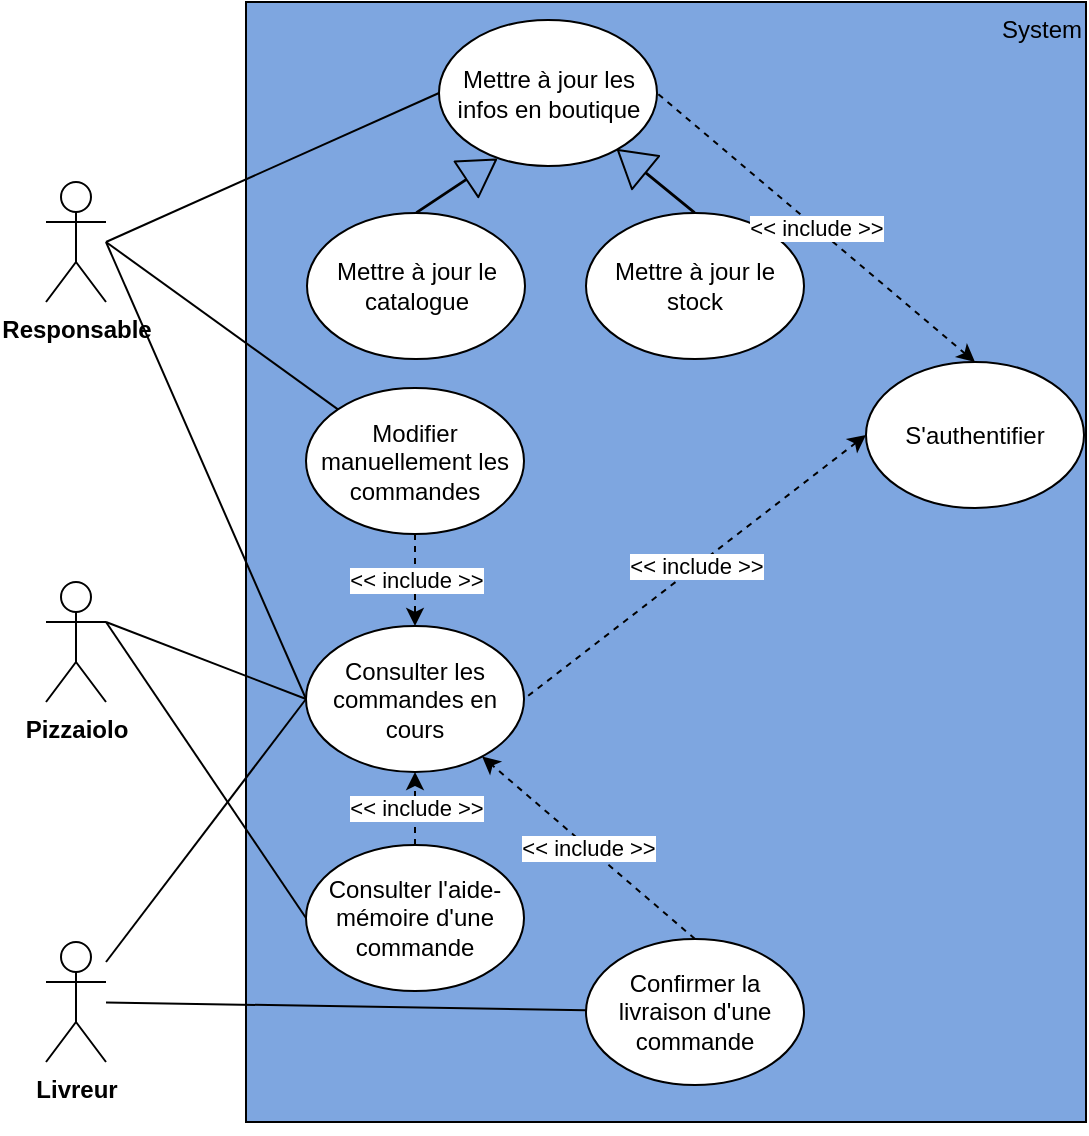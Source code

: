 <mxfile version="10.6.2" type="device"><diagram id="oaO7WMQkca77Y67mfOI-" name="Page-1"><mxGraphModel dx="1874" dy="937" grid="1" gridSize="10" guides="1" tooltips="1" connect="1" arrows="1" fold="1" page="1" pageScale="1" pageWidth="827" pageHeight="1169" math="0" shadow="0"><root><mxCell id="0"/><mxCell id="1" parent="0"/><mxCell id="PDg_qJi8dnUgFGWDyUM6-1" value="&lt;div style=&quot;text-align: left&quot;&gt;&lt;span&gt;System&lt;/span&gt;&lt;/div&gt;" style="whiteSpace=wrap;html=1;horizontal=1;fillColor=#7EA6E0;verticalAlign=top;labelPosition=center;verticalLabelPosition=middle;align=right;spacingLeft=325;" vertex="1" parent="1"><mxGeometry x="220" y="100" width="420" height="560" as="geometry"/></mxCell><mxCell id="PDg_qJi8dnUgFGWDyUM6-2" value="&lt;b&gt;Responsable&lt;/b&gt;&lt;br&gt;" style="shape=umlActor;verticalLabelPosition=bottom;labelBackgroundColor=#ffffff;verticalAlign=top;html=1;outlineConnect=0;" vertex="1" parent="1"><mxGeometry x="120" y="190" width="30" height="60" as="geometry"/></mxCell><mxCell id="PDg_qJi8dnUgFGWDyUM6-3" value="&lt;b&gt;Pizzaiolo&lt;/b&gt;" style="shape=umlActor;verticalLabelPosition=bottom;labelBackgroundColor=#ffffff;verticalAlign=top;html=1;outlineConnect=0;" vertex="1" parent="1"><mxGeometry x="120" y="390" width="30" height="60" as="geometry"/></mxCell><mxCell id="PDg_qJi8dnUgFGWDyUM6-4" value="&lt;b&gt;Livreur&lt;br&gt;&lt;/b&gt;&lt;br&gt;" style="shape=umlActor;verticalLabelPosition=bottom;labelBackgroundColor=#ffffff;verticalAlign=top;html=1;outlineConnect=0;" vertex="1" parent="1"><mxGeometry x="120" y="570" width="30" height="60" as="geometry"/></mxCell><mxCell id="PDg_qJi8dnUgFGWDyUM6-5" value="Consulter les commandes en cours" style="ellipse;whiteSpace=wrap;html=1;" vertex="1" parent="1"><mxGeometry x="250" y="412" width="109" height="73" as="geometry"/></mxCell><mxCell id="PDg_qJi8dnUgFGWDyUM6-6" value="&amp;lt;&amp;lt; include &amp;gt;&amp;gt;" style="endArrow=classic;html=1;dashed=1;exitX=0.5;exitY=0;exitDx=0;exitDy=0;" edge="1" parent="1" source="PDg_qJi8dnUgFGWDyUM6-9" target="PDg_qJi8dnUgFGWDyUM6-5"><mxGeometry width="50" height="50" relative="1" as="geometry"><mxPoint x="359" y="601.5" as="sourcePoint"/><mxPoint x="816.882" y="115.5" as="targetPoint"/></mxGeometry></mxCell><mxCell id="PDg_qJi8dnUgFGWDyUM6-7" value="Consulter l'aide-mémoire d'une commande" style="ellipse;whiteSpace=wrap;html=1;" vertex="1" parent="1"><mxGeometry x="250" y="521.5" width="109" height="73" as="geometry"/></mxCell><mxCell id="PDg_qJi8dnUgFGWDyUM6-9" value="Confirmer la livraison d'une commande&lt;br&gt;" style="ellipse;whiteSpace=wrap;html=1;" vertex="1" parent="1"><mxGeometry x="390" y="568.5" width="109" height="73" as="geometry"/></mxCell><mxCell id="PDg_qJi8dnUgFGWDyUM6-11" value="Mettre à jour le catalogue" style="ellipse;whiteSpace=wrap;html=1;" vertex="1" parent="1"><mxGeometry x="250.5" y="205.5" width="109" height="73" as="geometry"/></mxCell><mxCell id="PDg_qJi8dnUgFGWDyUM6-12" value="Mettre à jour les infos en boutique&lt;br&gt;" style="ellipse;whiteSpace=wrap;html=1;" vertex="1" parent="1"><mxGeometry x="316.5" y="109" width="109" height="73" as="geometry"/></mxCell><mxCell id="PDg_qJi8dnUgFGWDyUM6-13" value="" style="endArrow=none;html=1;endFill=0;entryX=0;entryY=0.5;entryDx=0;entryDy=0;" edge="1" parent="1" target="PDg_qJi8dnUgFGWDyUM6-12"><mxGeometry width="50" height="50" relative="1" as="geometry"><mxPoint x="150" y="220" as="sourcePoint"/><mxPoint x="290" y="223.167" as="targetPoint"/></mxGeometry></mxCell><mxCell id="PDg_qJi8dnUgFGWDyUM6-18" value="&amp;lt;&amp;lt; include &amp;gt;&amp;gt;" style="endArrow=classic;html=1;dashed=1;exitX=0.5;exitY=0;exitDx=0;exitDy=0;entryX=0.5;entryY=1;entryDx=0;entryDy=0;" edge="1" parent="1" source="PDg_qJi8dnUgFGWDyUM6-7" target="PDg_qJi8dnUgFGWDyUM6-5"><mxGeometry width="50" height="50" relative="1" as="geometry"><mxPoint x="465" y="494" as="sourcePoint"/><mxPoint x="359.841" y="447.252" as="targetPoint"/></mxGeometry></mxCell><mxCell id="PDg_qJi8dnUgFGWDyUM6-20" value="" style="endArrow=none;html=1;endFill=0;entryX=0;entryY=0.5;entryDx=0;entryDy=0;" edge="1" parent="1" target="PDg_qJi8dnUgFGWDyUM6-7"><mxGeometry width="50" height="50" relative="1" as="geometry"><mxPoint x="150" y="410" as="sourcePoint"/><mxPoint x="271" y="309" as="targetPoint"/></mxGeometry></mxCell><mxCell id="PDg_qJi8dnUgFGWDyUM6-21" value="" style="endArrow=none;html=1;endFill=0;" edge="1" parent="1" source="PDg_qJi8dnUgFGWDyUM6-4" target="PDg_qJi8dnUgFGWDyUM6-9"><mxGeometry width="50" height="50" relative="1" as="geometry"><mxPoint x="160" y="400" as="sourcePoint"/><mxPoint x="260" y="537" as="targetPoint"/></mxGeometry></mxCell><mxCell id="PDg_qJi8dnUgFGWDyUM6-22" value="" style="endArrow=none;html=1;endFill=0;entryX=0;entryY=0.5;entryDx=0;entryDy=0;" edge="1" parent="1" target="PDg_qJi8dnUgFGWDyUM6-5"><mxGeometry width="50" height="50" relative="1" as="geometry"><mxPoint x="150" y="410" as="sourcePoint"/><mxPoint x="260" y="537" as="targetPoint"/></mxGeometry></mxCell><mxCell id="PDg_qJi8dnUgFGWDyUM6-23" value="" style="endArrow=none;html=1;endFill=0;entryX=0;entryY=0.5;entryDx=0;entryDy=0;" edge="1" parent="1" target="PDg_qJi8dnUgFGWDyUM6-5"><mxGeometry width="50" height="50" relative="1" as="geometry"><mxPoint x="150" y="580" as="sourcePoint"/><mxPoint x="423" y="617" as="targetPoint"/></mxGeometry></mxCell><mxCell id="PDg_qJi8dnUgFGWDyUM6-24" value="" style="endArrow=none;html=1;endFill=0;entryX=0;entryY=0.5;entryDx=0;entryDy=0;" edge="1" parent="1" target="PDg_qJi8dnUgFGWDyUM6-5"><mxGeometry width="50" height="50" relative="1" as="geometry"><mxPoint x="150" y="220" as="sourcePoint"/><mxPoint x="260" y="427" as="targetPoint"/></mxGeometry></mxCell><mxCell id="PDg_qJi8dnUgFGWDyUM6-25" value="Mettre à jour le stock" style="ellipse;whiteSpace=wrap;html=1;" vertex="1" parent="1"><mxGeometry x="390" y="205.5" width="109" height="73" as="geometry"/></mxCell><mxCell id="PDg_qJi8dnUgFGWDyUM6-30" value="" style="shape=flexArrow;endArrow=classic;html=1;width=0.4;endSize=5.616;exitX=0.5;exitY=0;exitDx=0;exitDy=0;" edge="1" parent="1" source="PDg_qJi8dnUgFGWDyUM6-25" target="PDg_qJi8dnUgFGWDyUM6-12"><mxGeometry width="50" height="50" relative="1" as="geometry"><mxPoint x="677.571" y="599" as="sourcePoint"/><mxPoint x="736.143" y="523.286" as="targetPoint"/></mxGeometry></mxCell><mxCell id="PDg_qJi8dnUgFGWDyUM6-31" value="" style="shape=flexArrow;endArrow=classic;html=1;width=0.4;endSize=5.616;exitX=0.5;exitY=0;exitDx=0;exitDy=0;entryX=0.266;entryY=0.952;entryDx=0;entryDy=0;entryPerimeter=0;" edge="1" parent="1" source="PDg_qJi8dnUgFGWDyUM6-11" target="PDg_qJi8dnUgFGWDyUM6-12"><mxGeometry width="50" height="50" relative="1" as="geometry"><mxPoint x="390" y="291" as="sourcePoint"/><mxPoint x="361" y="267" as="targetPoint"/></mxGeometry></mxCell><mxCell id="PDg_qJi8dnUgFGWDyUM6-33" value="S'authentifier&lt;br&gt;" style="ellipse;whiteSpace=wrap;html=1;" vertex="1" parent="1"><mxGeometry x="530" y="280" width="109" height="73" as="geometry"/></mxCell><mxCell id="PDg_qJi8dnUgFGWDyUM6-34" value="&amp;lt;&amp;lt; include &amp;gt;&amp;gt;" style="endArrow=none;html=1;dashed=1;exitX=0;exitY=0.5;exitDx=0;exitDy=0;entryX=1;entryY=0.5;entryDx=0;entryDy=0;endFill=0;startArrow=classic;startFill=1;" edge="1" parent="1" source="PDg_qJi8dnUgFGWDyUM6-33" target="PDg_qJi8dnUgFGWDyUM6-5"><mxGeometry width="50" height="50" relative="1" as="geometry"><mxPoint x="455" y="547" as="sourcePoint"/><mxPoint x="348.055" y="455.762" as="targetPoint"/></mxGeometry></mxCell><mxCell id="PDg_qJi8dnUgFGWDyUM6-35" value="&amp;lt;&amp;lt; include &amp;gt;&amp;gt;" style="endArrow=none;html=1;dashed=1;exitX=0.5;exitY=0;exitDx=0;exitDy=0;entryX=1;entryY=0.5;entryDx=0;entryDy=0;endFill=0;startArrow=classic;startFill=1;" edge="1" parent="1" source="PDg_qJi8dnUgFGWDyUM6-33" target="PDg_qJi8dnUgFGWDyUM6-12"><mxGeometry width="50" height="50" relative="1" as="geometry"><mxPoint x="530" y="417" as="sourcePoint"/><mxPoint x="369" y="427" as="targetPoint"/></mxGeometry></mxCell><mxCell id="PDg_qJi8dnUgFGWDyUM6-38" value="Modifier manuellement les commandes" style="ellipse;whiteSpace=wrap;html=1;" vertex="1" parent="1"><mxGeometry x="250" y="293" width="109" height="73" as="geometry"/></mxCell><mxCell id="PDg_qJi8dnUgFGWDyUM6-39" value="" style="endArrow=none;html=1;endFill=0;entryX=0;entryY=0;entryDx=0;entryDy=0;" edge="1" parent="1" target="PDg_qJi8dnUgFGWDyUM6-38"><mxGeometry width="50" height="50" relative="1" as="geometry"><mxPoint x="150" y="220" as="sourcePoint"/><mxPoint x="327" y="156" as="targetPoint"/></mxGeometry></mxCell><mxCell id="PDg_qJi8dnUgFGWDyUM6-41" value="&amp;lt;&amp;lt; include &amp;gt;&amp;gt;" style="endArrow=classic;html=1;dashed=1;exitX=0.5;exitY=1;exitDx=0;exitDy=0;entryX=0.5;entryY=0;entryDx=0;entryDy=0;" edge="1" parent="1" source="PDg_qJi8dnUgFGWDyUM6-38" target="PDg_qJi8dnUgFGWDyUM6-5"><mxGeometry width="50" height="50" relative="1" as="geometry"><mxPoint x="454.429" y="547" as="sourcePoint"/><mxPoint x="347.97" y="455.806" as="targetPoint"/></mxGeometry></mxCell></root></mxGraphModel></diagram></mxfile>